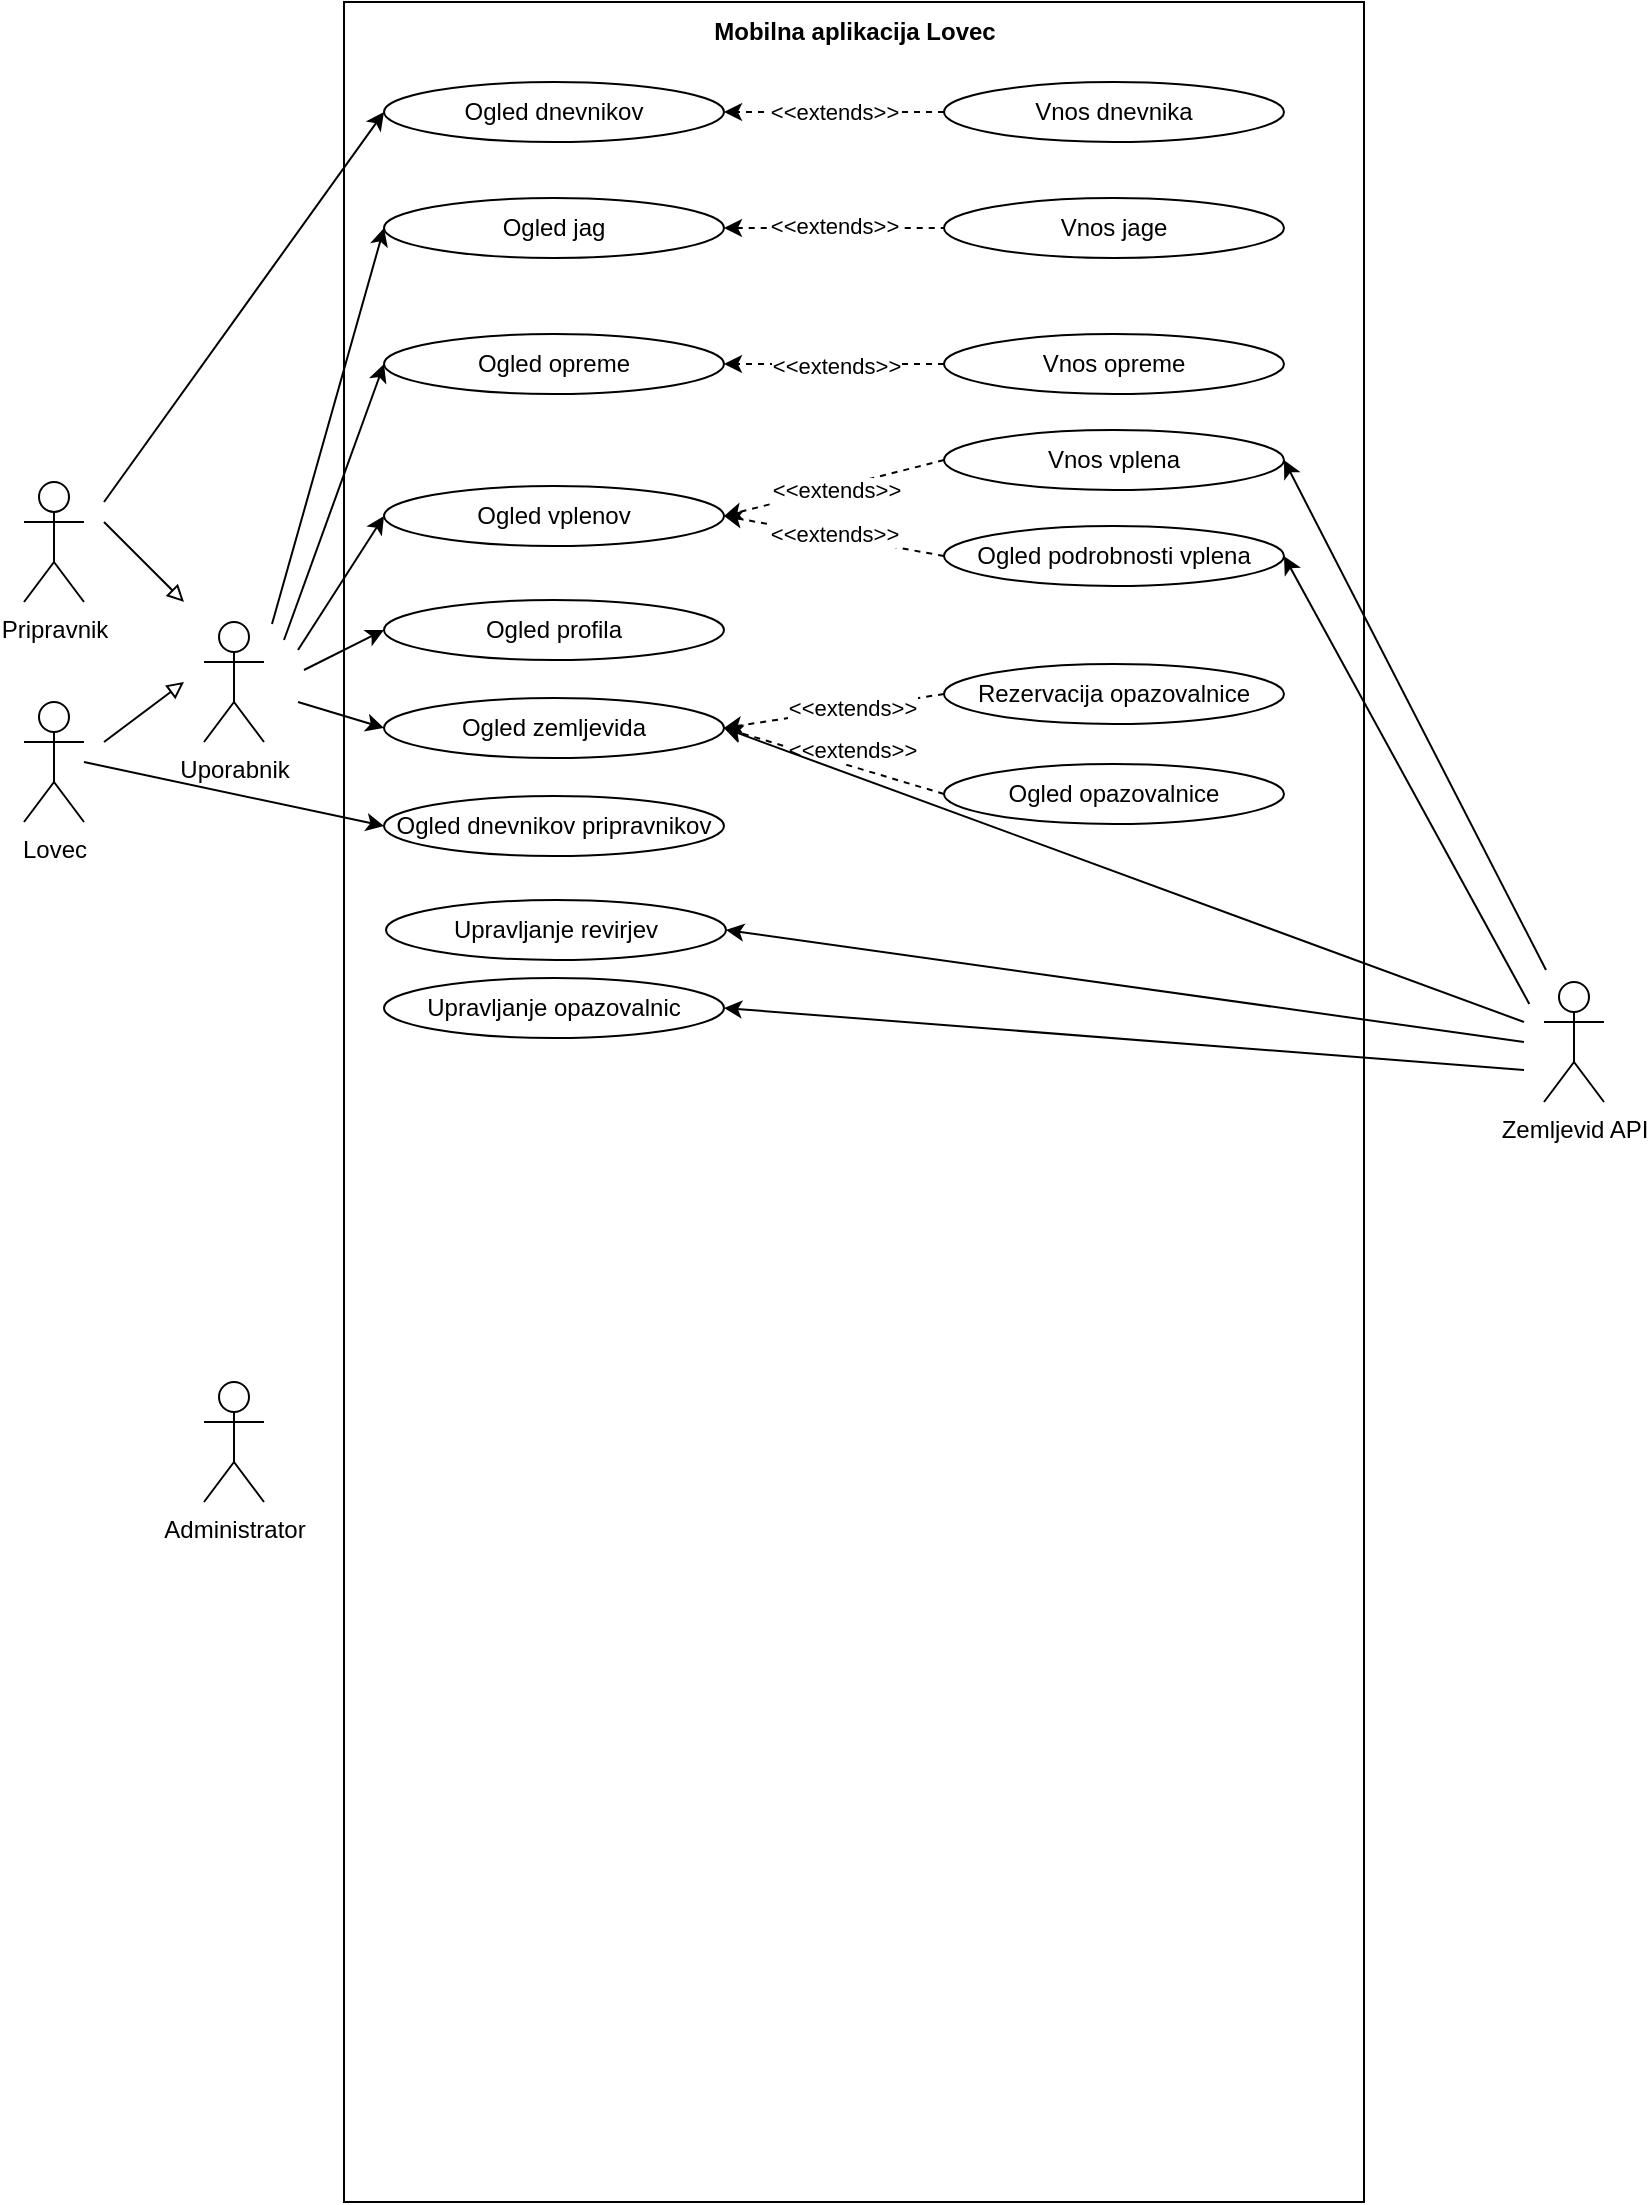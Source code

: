 <mxfile>
    <diagram id="LD_fphp6oKkYH8Suezgv" name="Page-1">
        <mxGraphModel dx="833" dy="654" grid="1" gridSize="1" guides="1" tooltips="1" connect="1" arrows="1" fold="1" page="1" pageScale="1" pageWidth="827" pageHeight="1169" math="0" shadow="0">
            <root>
                <mxCell id="0"/>
                <mxCell id="1" parent="0"/>
                <mxCell id="6" value="Administrator&lt;br&gt;" style="shape=umlActor;verticalLabelPosition=bottom;verticalAlign=top;html=1;movable=0;resizable=0;rotatable=0;deletable=0;editable=0;connectable=0;" vertex="1" parent="1">
                    <mxGeometry x="140" y="710" width="30" height="60" as="geometry"/>
                </mxCell>
                <mxCell id="10" value="" style="group;movable=0;resizable=0;rotatable=0;deletable=0;editable=0;connectable=0;" vertex="1" connectable="0" parent="1">
                    <mxGeometry x="50" y="260" width="120" height="170" as="geometry"/>
                </mxCell>
                <mxCell id="2" value="Uporabnik&lt;br&gt;" style="shape=umlActor;verticalLabelPosition=bottom;verticalAlign=top;html=1;" vertex="1" parent="10">
                    <mxGeometry x="90" y="70" width="30" height="60" as="geometry"/>
                </mxCell>
                <mxCell id="4" value="Pripravnik" style="shape=umlActor;verticalLabelPosition=bottom;verticalAlign=top;html=1;" vertex="1" parent="10">
                    <mxGeometry width="30" height="60" as="geometry"/>
                </mxCell>
                <mxCell id="7" style="edgeStyle=none;html=1;endArrow=block;endFill=0;" edge="1" parent="10">
                    <mxGeometry relative="1" as="geometry">
                        <mxPoint x="40" y="130" as="sourcePoint"/>
                        <mxPoint x="80" y="100" as="targetPoint"/>
                    </mxGeometry>
                </mxCell>
                <mxCell id="5" value="Lovec" style="shape=umlActor;verticalLabelPosition=bottom;verticalAlign=top;html=1;" vertex="1" parent="10">
                    <mxGeometry y="110" width="30" height="60" as="geometry"/>
                </mxCell>
                <mxCell id="8" style="edgeStyle=none;html=1;endArrow=block;endFill=0;" edge="1" parent="10">
                    <mxGeometry relative="1" as="geometry">
                        <mxPoint x="40" y="20" as="sourcePoint"/>
                        <mxPoint x="80" y="60" as="targetPoint"/>
                    </mxGeometry>
                </mxCell>
                <mxCell id="12" value="" style="group;movable=0;resizable=0;rotatable=0;deletable=0;editable=0;connectable=0;" vertex="1" connectable="0" parent="1">
                    <mxGeometry x="210" y="20" width="510" height="1100" as="geometry"/>
                </mxCell>
                <mxCell id="9" value="" style="rounded=0;whiteSpace=wrap;html=1;movable=1;resizable=1;rotatable=1;deletable=1;editable=1;connectable=1;fontSize=11;" vertex="1" parent="12">
                    <mxGeometry width="510" height="1100" as="geometry"/>
                </mxCell>
                <mxCell id="11" value="&lt;b&gt;Mobilna aplikacija Lovec&lt;/b&gt;" style="text;html=1;strokeColor=none;fillColor=none;align=center;verticalAlign=middle;whiteSpace=wrap;rounded=0;" vertex="1" parent="12">
                    <mxGeometry x="177.5" width="155" height="30" as="geometry"/>
                </mxCell>
                <mxCell id="13" value="Ogled dnevnikov" style="ellipse;whiteSpace=wrap;html=1;" vertex="1" parent="12">
                    <mxGeometry x="20" y="40" width="170" height="30" as="geometry"/>
                </mxCell>
                <mxCell id="17" style="edgeStyle=none;html=1;exitX=0;exitY=0.5;exitDx=0;exitDy=0;entryX=1;entryY=0.5;entryDx=0;entryDy=0;strokeWidth=1;endArrow=classic;endFill=1;dashed=1;" edge="1" parent="12" source="14" target="13">
                    <mxGeometry relative="1" as="geometry"/>
                </mxCell>
                <mxCell id="18" value="&amp;lt;&amp;lt;extends&amp;gt;&amp;gt;" style="edgeLabel;html=1;align=center;verticalAlign=middle;resizable=0;points=[];" vertex="1" connectable="0" parent="17">
                    <mxGeometry x="-0.164" y="-1" relative="1" as="geometry">
                        <mxPoint x="-9" y="1" as="offset"/>
                    </mxGeometry>
                </mxCell>
                <mxCell id="14" value="Vnos dnevnika" style="ellipse;whiteSpace=wrap;html=1;" vertex="1" parent="12">
                    <mxGeometry x="300" y="40" width="170" height="30" as="geometry"/>
                </mxCell>
                <mxCell id="22" value="Ogled zemljevida" style="ellipse;whiteSpace=wrap;html=1;" vertex="1" parent="12">
                    <mxGeometry x="20" y="348" width="170" height="30" as="geometry"/>
                </mxCell>
                <mxCell id="25" value="Upravljanje revirjev" style="ellipse;whiteSpace=wrap;html=1;" vertex="1" parent="12">
                    <mxGeometry x="21" y="449" width="170" height="30" as="geometry"/>
                </mxCell>
                <mxCell id="31" style="edgeStyle=none;html=1;exitX=1;exitY=0.5;exitDx=0;exitDy=0;entryX=0;entryY=0.5;entryDx=0;entryDy=0;strokeWidth=1;startArrow=classic;startFill=1;endArrow=none;endFill=0;dashed=1;" edge="1" parent="12" source="27" target="28">
                    <mxGeometry relative="1" as="geometry"/>
                </mxCell>
                <mxCell id="32" value="&amp;lt;&amp;lt;extends&amp;gt;&amp;gt;" style="edgeLabel;html=1;align=center;verticalAlign=middle;resizable=0;points=[];" vertex="1" connectable="0" parent="31">
                    <mxGeometry x="-0.154" y="1" relative="1" as="geometry">
                        <mxPoint x="8" as="offset"/>
                    </mxGeometry>
                </mxCell>
                <mxCell id="27" value="Ogled jag" style="ellipse;whiteSpace=wrap;html=1;" vertex="1" parent="12">
                    <mxGeometry x="20" y="98" width="170" height="30" as="geometry"/>
                </mxCell>
                <mxCell id="28" value="Vnos jage" style="ellipse;whiteSpace=wrap;html=1;" vertex="1" parent="12">
                    <mxGeometry x="300" y="98" width="170" height="30" as="geometry"/>
                </mxCell>
                <mxCell id="35" value="Ogled dnevnikov pripravnikov" style="ellipse;whiteSpace=wrap;html=1;" vertex="1" parent="12">
                    <mxGeometry x="20" y="397" width="170" height="30" as="geometry"/>
                </mxCell>
                <mxCell id="41" value="Ogled opreme" style="ellipse;whiteSpace=wrap;html=1;" vertex="1" parent="12">
                    <mxGeometry x="20" y="166" width="170" height="30" as="geometry"/>
                </mxCell>
                <mxCell id="44" style="edgeStyle=none;html=1;exitX=0;exitY=0.5;exitDx=0;exitDy=0;entryX=1;entryY=0.5;entryDx=0;entryDy=0;dashed=1;strokeWidth=1;startArrow=none;startFill=0;endArrow=classic;endFill=1;" edge="1" parent="12" source="42" target="41">
                    <mxGeometry relative="1" as="geometry"/>
                </mxCell>
                <mxCell id="45" value="&amp;lt;&amp;lt;extends&amp;gt;&amp;gt;" style="edgeLabel;html=1;align=center;verticalAlign=middle;resizable=0;points=[];" vertex="1" connectable="0" parent="44">
                    <mxGeometry x="0.174" y="-1" relative="1" as="geometry">
                        <mxPoint x="10" y="2" as="offset"/>
                    </mxGeometry>
                </mxCell>
                <mxCell id="42" value="Vnos opreme" style="ellipse;whiteSpace=wrap;html=1;" vertex="1" parent="12">
                    <mxGeometry x="300" y="166" width="170" height="30" as="geometry"/>
                </mxCell>
                <mxCell id="48" value="Ogled vplenov" style="ellipse;whiteSpace=wrap;html=1;" vertex="1" parent="12">
                    <mxGeometry x="20" y="242" width="170" height="30" as="geometry"/>
                </mxCell>
                <mxCell id="49" style="edgeStyle=none;html=1;exitX=0;exitY=0.5;exitDx=0;exitDy=0;entryX=1;entryY=0.5;entryDx=0;entryDy=0;dashed=1;strokeWidth=1;startArrow=none;startFill=0;endArrow=classic;endFill=1;" edge="1" parent="12" source="51" target="48">
                    <mxGeometry relative="1" as="geometry"/>
                </mxCell>
                <mxCell id="50" value="&amp;lt;&amp;lt;extends&amp;gt;&amp;gt;" style="edgeLabel;html=1;align=center;verticalAlign=middle;resizable=0;points=[];" vertex="1" connectable="0" parent="49">
                    <mxGeometry x="0.174" y="-1" relative="1" as="geometry">
                        <mxPoint x="10" y="-1" as="offset"/>
                    </mxGeometry>
                </mxCell>
                <mxCell id="51" value="Vnos vplena" style="ellipse;whiteSpace=wrap;html=1;" vertex="1" parent="12">
                    <mxGeometry x="300" y="214" width="170" height="30" as="geometry"/>
                </mxCell>
                <mxCell id="80" style="edgeStyle=none;html=1;exitX=0;exitY=0.5;exitDx=0;exitDy=0;entryX=1;entryY=0.5;entryDx=0;entryDy=0;strokeWidth=1;startArrow=none;startFill=0;endArrow=classic;endFill=1;dashed=1;" edge="1" parent="12" source="79" target="48">
                    <mxGeometry relative="1" as="geometry"/>
                </mxCell>
                <mxCell id="81" value="&amp;lt;&amp;lt;extends&amp;gt;&amp;gt;" style="edgeLabel;html=1;align=center;verticalAlign=middle;resizable=0;points=[];" vertex="1" connectable="0" parent="80">
                    <mxGeometry x="0.051" y="1" relative="1" as="geometry">
                        <mxPoint x="3" y="-2" as="offset"/>
                    </mxGeometry>
                </mxCell>
                <mxCell id="79" value="Ogled podrobnosti vplena" style="ellipse;whiteSpace=wrap;html=1;" vertex="1" parent="12">
                    <mxGeometry x="300" y="262" width="170" height="30" as="geometry"/>
                </mxCell>
                <mxCell id="82" value="Ogled profila" style="ellipse;whiteSpace=wrap;html=1;" vertex="1" parent="12">
                    <mxGeometry x="20" y="299" width="170" height="30" as="geometry"/>
                </mxCell>
                <mxCell id="85" style="edgeStyle=none;html=1;exitX=0;exitY=0.5;exitDx=0;exitDy=0;entryX=1;entryY=0.5;entryDx=0;entryDy=0;dashed=1;strokeWidth=1;fontFamily=Helvetica;fontSize=12;fontColor=rgb(0, 0, 0);startArrow=none;startFill=0;endArrow=classic;endFill=1;" edge="1" parent="12" source="83" target="22">
                    <mxGeometry relative="1" as="geometry"/>
                </mxCell>
                <mxCell id="86" value="&lt;font style=&quot;font-size: 11px;&quot;&gt;&amp;lt;&amp;lt;extends&amp;gt;&amp;gt;&lt;/font&gt;" style="edgeLabel;html=1;align=center;verticalAlign=middle;resizable=0;points=[];fontSize=12;fontFamily=Helvetica;fontColor=rgb(0, 0, 0);" vertex="1" connectable="0" parent="85">
                    <mxGeometry x="-0.157" relative="1" as="geometry">
                        <mxPoint as="offset"/>
                    </mxGeometry>
                </mxCell>
                <mxCell id="83" value="Rezervacija opazovalnice" style="ellipse;whiteSpace=wrap;html=1;" vertex="1" parent="12">
                    <mxGeometry x="300" y="331" width="170" height="30" as="geometry"/>
                </mxCell>
                <mxCell id="87" style="edgeStyle=none;html=1;exitX=0;exitY=0.5;exitDx=0;exitDy=0;entryX=1;entryY=0.5;entryDx=0;entryDy=0;dashed=1;strokeWidth=1;fontFamily=Helvetica;fontSize=11;fontColor=rgb(0, 0, 0);startArrow=none;startFill=0;endArrow=classic;endFill=1;" edge="1" parent="12" source="84" target="22">
                    <mxGeometry relative="1" as="geometry"/>
                </mxCell>
                <mxCell id="88" value="&amp;lt;&amp;lt;extends&amp;gt;&amp;gt;" style="edgeLabel;html=1;align=center;verticalAlign=middle;resizable=0;points=[];fontSize=11;fontFamily=Helvetica;fontColor=rgb(0, 0, 0);" vertex="1" connectable="0" parent="87">
                    <mxGeometry x="-0.151" y="-1" relative="1" as="geometry">
                        <mxPoint y="-7" as="offset"/>
                    </mxGeometry>
                </mxCell>
                <mxCell id="84" value="Ogled opazovalnice" style="ellipse;whiteSpace=wrap;html=1;" vertex="1" parent="12">
                    <mxGeometry x="300" y="381" width="170" height="30" as="geometry"/>
                </mxCell>
                <mxCell id="89" value="Upravljanje opazovalnic" style="ellipse;whiteSpace=wrap;html=1;" vertex="1" parent="12">
                    <mxGeometry x="20" y="488" width="170" height="30" as="geometry"/>
                </mxCell>
                <mxCell id="15" style="edgeStyle=orthogonalEdgeStyle;html=1;exitX=1;exitY=0.333;exitDx=0;exitDy=0;exitPerimeter=0;entryX=0;entryY=0.5;entryDx=0;entryDy=0;strokeWidth=1;endArrow=classic;endFill=1;strokeColor=none;curved=1;" edge="1" parent="1" source="4" target="13">
                    <mxGeometry relative="1" as="geometry"/>
                </mxCell>
                <mxCell id="16" style="html=1;strokeWidth=1;endArrow=classic;endFill=1;entryX=0;entryY=0.5;entryDx=0;entryDy=0;" edge="1" parent="1" target="13">
                    <mxGeometry relative="1" as="geometry">
                        <mxPoint x="230" y="70" as="targetPoint"/>
                        <mxPoint x="90" y="270" as="sourcePoint"/>
                    </mxGeometry>
                </mxCell>
                <mxCell id="19" value="Zemljevid API" style="shape=umlActor;verticalLabelPosition=bottom;verticalAlign=top;html=1;movable=0;resizable=0;rotatable=0;deletable=0;editable=0;connectable=0;" vertex="1" parent="1">
                    <mxGeometry x="810" y="510" width="30" height="60" as="geometry"/>
                </mxCell>
                <mxCell id="24" style="edgeStyle=none;html=1;exitX=1;exitY=0.5;exitDx=0;exitDy=0;strokeWidth=1;endArrow=none;endFill=0;startArrow=classic;startFill=1;" edge="1" parent="1" source="22">
                    <mxGeometry relative="1" as="geometry">
                        <mxPoint x="800" y="530" as="targetPoint"/>
                    </mxGeometry>
                </mxCell>
                <mxCell id="26" style="edgeStyle=none;html=1;exitX=1;exitY=0.5;exitDx=0;exitDy=0;strokeWidth=1;startArrow=classic;startFill=1;endArrow=none;endFill=0;" edge="1" parent="1" source="25">
                    <mxGeometry relative="1" as="geometry">
                        <mxPoint x="800" y="540" as="targetPoint"/>
                    </mxGeometry>
                </mxCell>
                <mxCell id="36" style="edgeStyle=none;html=1;entryX=0;entryY=0.5;entryDx=0;entryDy=0;strokeWidth=1;startArrow=none;startFill=0;endArrow=classic;endFill=1;" edge="1" parent="1" target="35">
                    <mxGeometry relative="1" as="geometry">
                        <mxPoint x="80" y="400" as="sourcePoint"/>
                    </mxGeometry>
                </mxCell>
                <mxCell id="56" style="edgeStyle=none;html=1;exitX=1;exitY=0.5;exitDx=0;exitDy=0;strokeWidth=1;startArrow=classic;startFill=1;endArrow=none;endFill=0;" edge="1" parent="1" source="79">
                    <mxGeometry relative="1" as="geometry">
                        <mxPoint x="802.667" y="521" as="targetPoint"/>
                    </mxGeometry>
                </mxCell>
                <mxCell id="90" style="edgeStyle=none;html=1;exitX=1;exitY=0.5;exitDx=0;exitDy=0;strokeWidth=1;fontFamily=Helvetica;fontSize=11;fontColor=rgb(0, 0, 0);startArrow=classic;startFill=1;endArrow=none;endFill=0;" edge="1" parent="1" source="51">
                    <mxGeometry relative="1" as="geometry">
                        <mxPoint x="811" y="504" as="targetPoint"/>
                    </mxGeometry>
                </mxCell>
                <mxCell id="91" style="edgeStyle=none;html=1;exitX=1;exitY=0.5;exitDx=0;exitDy=0;strokeWidth=1;fontFamily=Helvetica;fontSize=11;fontColor=rgb(0, 0, 0);startArrow=classic;startFill=1;endArrow=none;endFill=0;" edge="1" parent="1" source="89">
                    <mxGeometry relative="1" as="geometry">
                        <mxPoint x="800" y="554" as="targetPoint"/>
                    </mxGeometry>
                </mxCell>
                <mxCell id="92" style="edgeStyle=none;html=1;exitX=0;exitY=0.5;exitDx=0;exitDy=0;strokeWidth=1;fontFamily=Helvetica;fontSize=11;fontColor=rgb(0, 0, 0);startArrow=classic;startFill=1;endArrow=none;endFill=0;" edge="1" parent="1" source="27">
                    <mxGeometry relative="1" as="geometry">
                        <mxPoint x="174.0" y="331" as="targetPoint"/>
                    </mxGeometry>
                </mxCell>
                <mxCell id="93" style="edgeStyle=none;html=1;exitX=0;exitY=0.5;exitDx=0;exitDy=0;strokeWidth=1;fontFamily=Helvetica;fontSize=11;fontColor=rgb(0, 0, 0);startArrow=classic;startFill=1;endArrow=none;endFill=0;" edge="1" parent="1" source="41">
                    <mxGeometry relative="1" as="geometry">
                        <mxPoint x="180" y="339" as="targetPoint"/>
                    </mxGeometry>
                </mxCell>
                <mxCell id="94" style="edgeStyle=none;html=1;exitX=0;exitY=0.5;exitDx=0;exitDy=0;strokeWidth=1;fontFamily=Helvetica;fontSize=11;fontColor=rgb(0, 0, 0);startArrow=classic;startFill=1;endArrow=none;endFill=0;" edge="1" parent="1" source="48">
                    <mxGeometry relative="1" as="geometry">
                        <mxPoint x="187" y="344" as="targetPoint"/>
                    </mxGeometry>
                </mxCell>
                <mxCell id="95" style="edgeStyle=none;html=1;exitX=0;exitY=0.5;exitDx=0;exitDy=0;strokeWidth=1;fontFamily=Helvetica;fontSize=11;fontColor=rgb(0, 0, 0);startArrow=classic;startFill=1;endArrow=none;endFill=0;" edge="1" parent="1" source="82">
                    <mxGeometry relative="1" as="geometry">
                        <mxPoint x="190" y="354" as="targetPoint"/>
                    </mxGeometry>
                </mxCell>
                <mxCell id="96" style="edgeStyle=none;html=1;exitX=0;exitY=0.5;exitDx=0;exitDy=0;strokeWidth=1;fontFamily=Helvetica;fontSize=11;fontColor=rgb(0, 0, 0);startArrow=classic;startFill=1;endArrow=none;endFill=0;" edge="1" parent="1" source="22">
                    <mxGeometry relative="1" as="geometry">
                        <mxPoint x="187" y="370" as="targetPoint"/>
                    </mxGeometry>
                </mxCell>
            </root>
        </mxGraphModel>
    </diagram>
</mxfile>